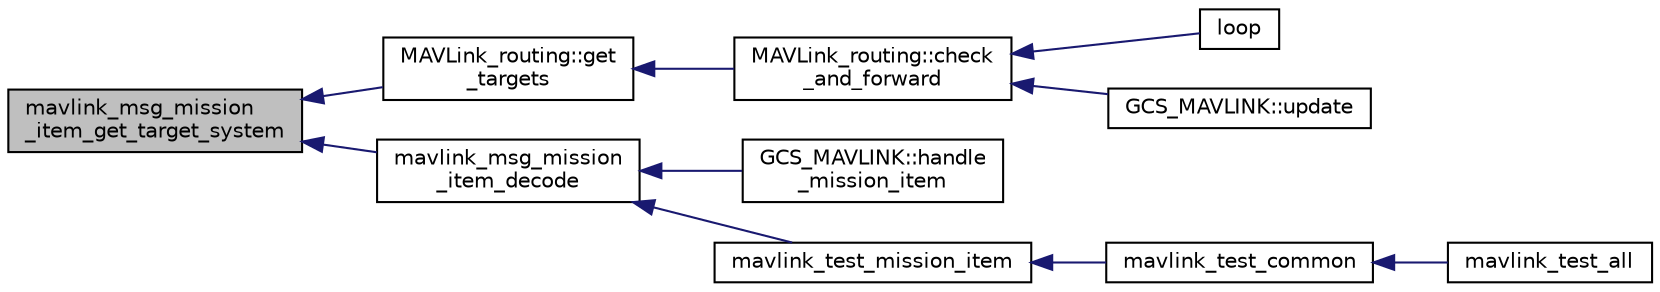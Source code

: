 digraph "mavlink_msg_mission_item_get_target_system"
{
 // INTERACTIVE_SVG=YES
  edge [fontname="Helvetica",fontsize="10",labelfontname="Helvetica",labelfontsize="10"];
  node [fontname="Helvetica",fontsize="10",shape=record];
  rankdir="LR";
  Node1 [label="mavlink_msg_mission\l_item_get_target_system",height=0.2,width=0.4,color="black", fillcolor="grey75", style="filled", fontcolor="black"];
  Node1 -> Node2 [dir="back",color="midnightblue",fontsize="10",style="solid",fontname="Helvetica"];
  Node2 [label="MAVLink_routing::get\l_targets",height=0.2,width=0.4,color="black", fillcolor="white", style="filled",URL="$classMAVLink__routing.html#afca07626745616e05d03caf5a0601c2f"];
  Node2 -> Node3 [dir="back",color="midnightblue",fontsize="10",style="solid",fontname="Helvetica"];
  Node3 [label="MAVLink_routing::check\l_and_forward",height=0.2,width=0.4,color="black", fillcolor="white", style="filled",URL="$classMAVLink__routing.html#a474038c8ab695c57e23fb6fec4664947"];
  Node3 -> Node4 [dir="back",color="midnightblue",fontsize="10",style="solid",fontname="Helvetica"];
  Node4 [label="loop",height=0.2,width=0.4,color="black", fillcolor="white", style="filled",URL="$routing_8cpp.html#a0b33edabd7f1c4e4a0bf32c67269be2f"];
  Node3 -> Node5 [dir="back",color="midnightblue",fontsize="10",style="solid",fontname="Helvetica"];
  Node5 [label="GCS_MAVLINK::update",height=0.2,width=0.4,color="black", fillcolor="white", style="filled",URL="$classGCS__MAVLINK.html#a289db0d1e6881d61f182e44c5ef6b09e"];
  Node1 -> Node6 [dir="back",color="midnightblue",fontsize="10",style="solid",fontname="Helvetica"];
  Node6 [label="mavlink_msg_mission\l_item_decode",height=0.2,width=0.4,color="black", fillcolor="white", style="filled",URL="$mavlink__msg__mission__item_8h.html#a5844c69ccd601e5621014390881b65c3",tooltip="Decode a mission_item message into a struct. "];
  Node6 -> Node7 [dir="back",color="midnightblue",fontsize="10",style="solid",fontname="Helvetica"];
  Node7 [label="GCS_MAVLINK::handle\l_mission_item",height=0.2,width=0.4,color="black", fillcolor="white", style="filled",URL="$classGCS__MAVLINK.html#a143a91427102a9aea995d10bad67f435"];
  Node6 -> Node8 [dir="back",color="midnightblue",fontsize="10",style="solid",fontname="Helvetica"];
  Node8 [label="mavlink_test_mission_item",height=0.2,width=0.4,color="black", fillcolor="white", style="filled",URL="$common_2testsuite_8h.html#a64cfa0f673c06b3deaa27bbb736aeed4"];
  Node8 -> Node9 [dir="back",color="midnightblue",fontsize="10",style="solid",fontname="Helvetica"];
  Node9 [label="mavlink_test_common",height=0.2,width=0.4,color="black", fillcolor="white", style="filled",URL="$common_2testsuite_8h.html#af349432601ac003d2c80a69c100c70a4"];
  Node9 -> Node10 [dir="back",color="midnightblue",fontsize="10",style="solid",fontname="Helvetica"];
  Node10 [label="mavlink_test_all",height=0.2,width=0.4,color="black", fillcolor="white", style="filled",URL="$common_2testsuite_8h.html#a4cc77b6c343679298da5d3c2b4e48759"];
}
